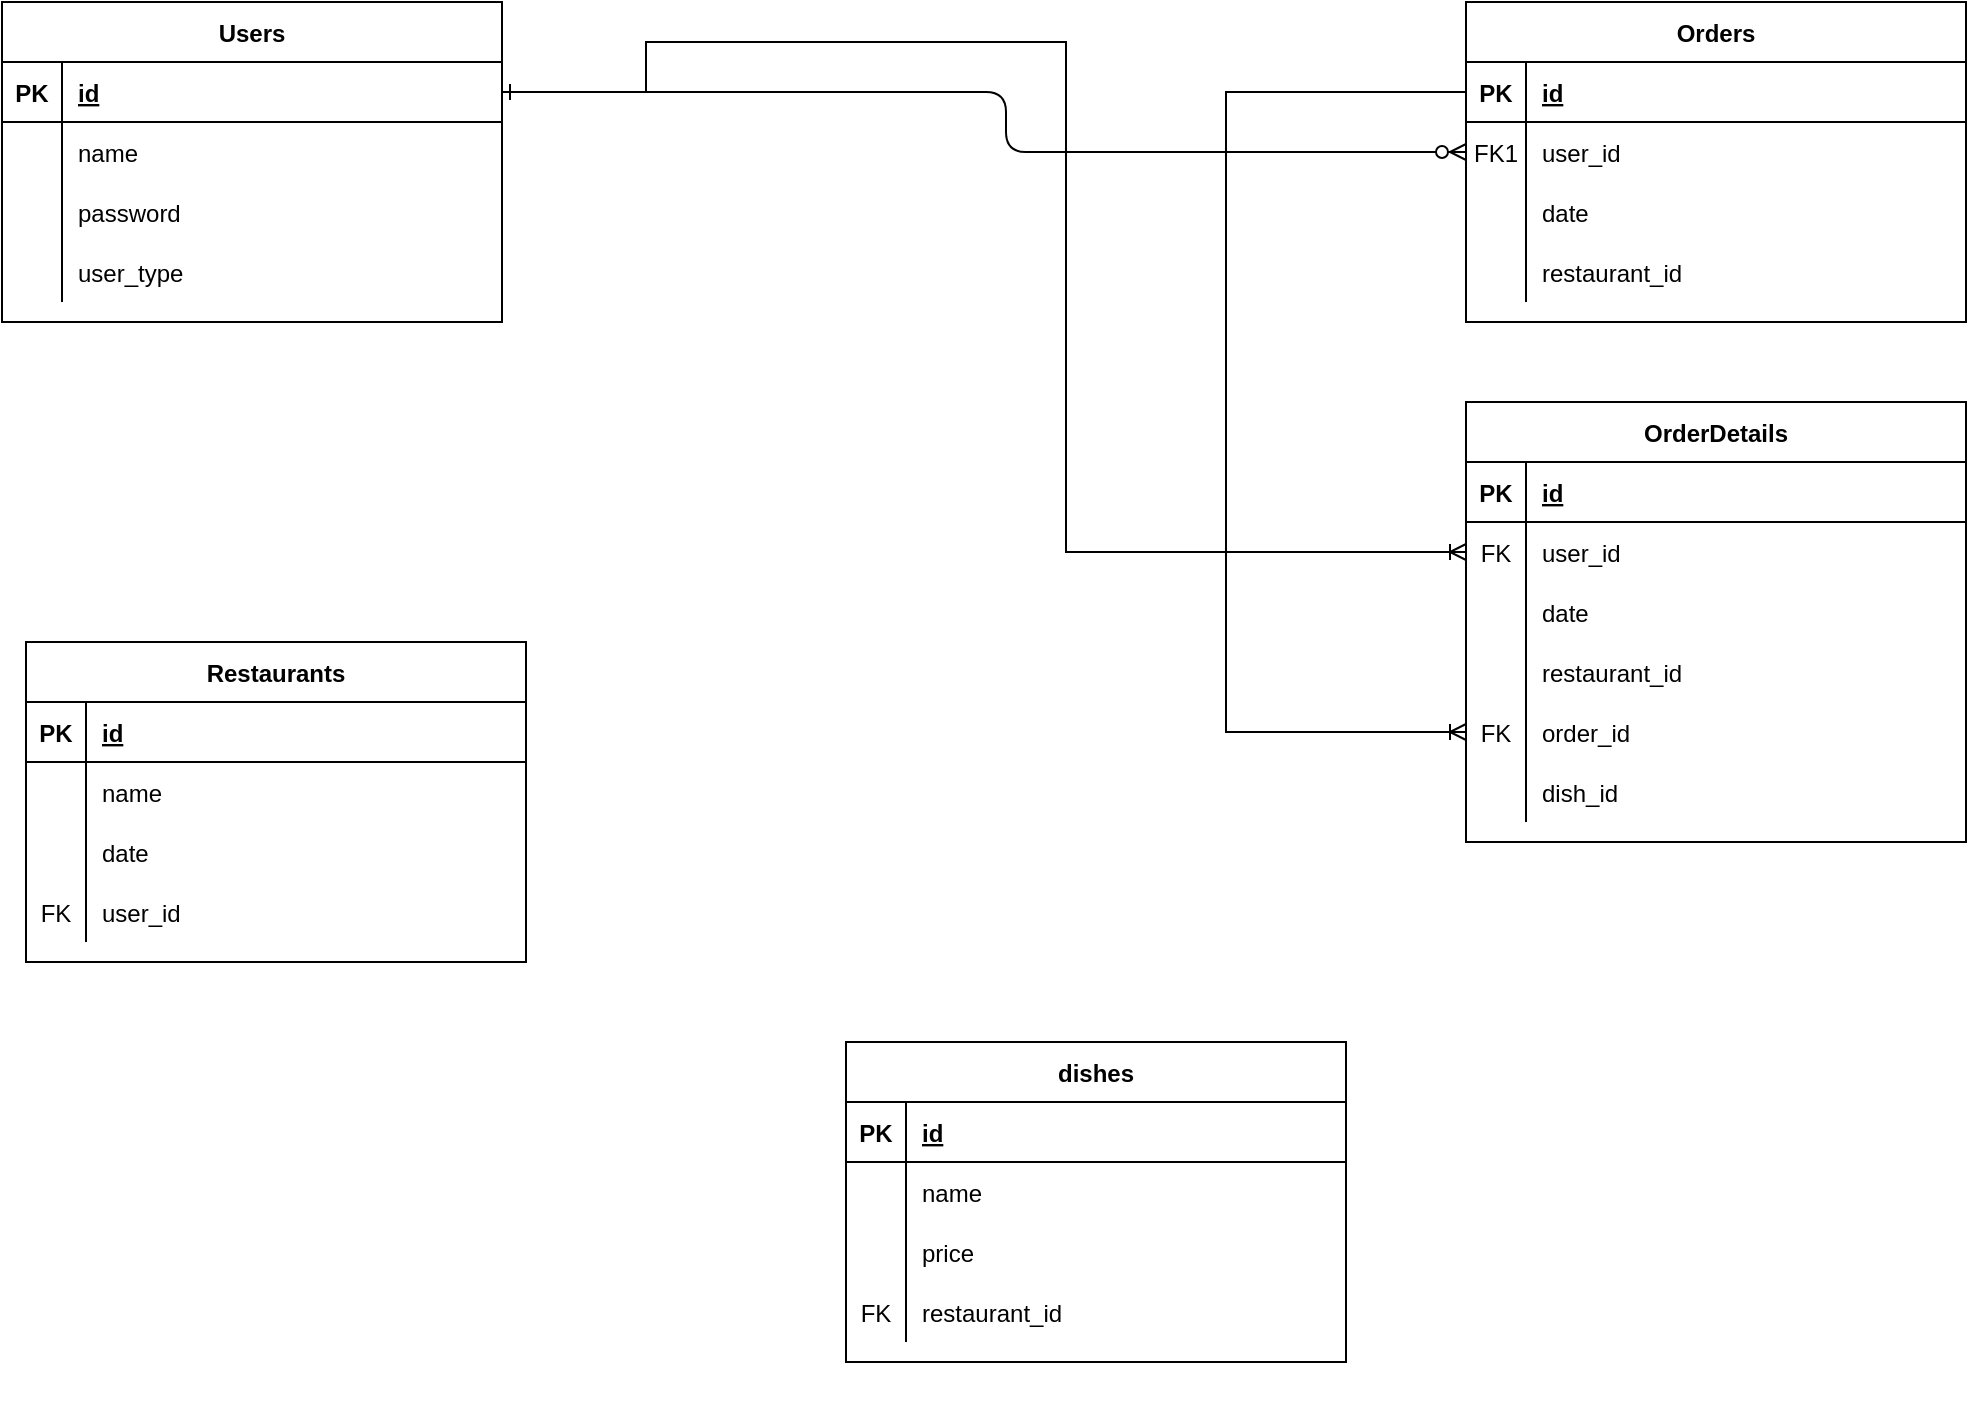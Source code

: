 <mxfile version="16.5.1" type="device"><diagram id="R2lEEEUBdFMjLlhIrx00" name="Page-1"><mxGraphModel dx="1597" dy="998" grid="1" gridSize="10" guides="1" tooltips="1" connect="1" arrows="1" fold="1" page="1" pageScale="1" pageWidth="850" pageHeight="1100" math="0" shadow="0" extFonts="Permanent Marker^https://fonts.googleapis.com/css?family=Permanent+Marker"><root><mxCell id="0"/><mxCell id="1" parent="0"/><mxCell id="C-vyLk0tnHw3VtMMgP7b-1" value="" style="edgeStyle=orthogonalEdgeStyle;endArrow=ERzeroToMany;startArrow=ERone;endFill=1;startFill=0;" parent="1" source="C-vyLk0tnHw3VtMMgP7b-24" target="C-vyLk0tnHw3VtMMgP7b-6" edge="1"><mxGeometry width="100" height="100" relative="1" as="geometry"><mxPoint x="340" y="720" as="sourcePoint"/><mxPoint x="440" y="620" as="targetPoint"/><Array as="points"><mxPoint x="530" y="125"/><mxPoint x="530" y="155"/></Array></mxGeometry></mxCell><mxCell id="C-vyLk0tnHw3VtMMgP7b-2" value="Orders" style="shape=table;startSize=30;container=1;collapsible=1;childLayout=tableLayout;fixedRows=1;rowLines=0;fontStyle=1;align=center;resizeLast=1;" parent="1" vertex="1"><mxGeometry x="760" y="80" width="250" height="160" as="geometry"/></mxCell><mxCell id="C-vyLk0tnHw3VtMMgP7b-3" value="" style="shape=partialRectangle;collapsible=0;dropTarget=0;pointerEvents=0;fillColor=none;points=[[0,0.5],[1,0.5]];portConstraint=eastwest;top=0;left=0;right=0;bottom=1;" parent="C-vyLk0tnHw3VtMMgP7b-2" vertex="1"><mxGeometry y="30" width="250" height="30" as="geometry"/></mxCell><mxCell id="C-vyLk0tnHw3VtMMgP7b-4" value="PK" style="shape=partialRectangle;overflow=hidden;connectable=0;fillColor=none;top=0;left=0;bottom=0;right=0;fontStyle=1;" parent="C-vyLk0tnHw3VtMMgP7b-3" vertex="1"><mxGeometry width="30" height="30" as="geometry"><mxRectangle width="30" height="30" as="alternateBounds"/></mxGeometry></mxCell><mxCell id="C-vyLk0tnHw3VtMMgP7b-5" value="id" style="shape=partialRectangle;overflow=hidden;connectable=0;fillColor=none;top=0;left=0;bottom=0;right=0;align=left;spacingLeft=6;fontStyle=5;" parent="C-vyLk0tnHw3VtMMgP7b-3" vertex="1"><mxGeometry x="30" width="220" height="30" as="geometry"><mxRectangle width="220" height="30" as="alternateBounds"/></mxGeometry></mxCell><mxCell id="C-vyLk0tnHw3VtMMgP7b-6" value="" style="shape=partialRectangle;collapsible=0;dropTarget=0;pointerEvents=0;fillColor=none;points=[[0,0.5],[1,0.5]];portConstraint=eastwest;top=0;left=0;right=0;bottom=0;" parent="C-vyLk0tnHw3VtMMgP7b-2" vertex="1"><mxGeometry y="60" width="250" height="30" as="geometry"/></mxCell><mxCell id="C-vyLk0tnHw3VtMMgP7b-7" value="FK1" style="shape=partialRectangle;overflow=hidden;connectable=0;fillColor=none;top=0;left=0;bottom=0;right=0;" parent="C-vyLk0tnHw3VtMMgP7b-6" vertex="1"><mxGeometry width="30" height="30" as="geometry"><mxRectangle width="30" height="30" as="alternateBounds"/></mxGeometry></mxCell><mxCell id="C-vyLk0tnHw3VtMMgP7b-8" value="user_id" style="shape=partialRectangle;overflow=hidden;connectable=0;fillColor=none;top=0;left=0;bottom=0;right=0;align=left;spacingLeft=6;" parent="C-vyLk0tnHw3VtMMgP7b-6" vertex="1"><mxGeometry x="30" width="220" height="30" as="geometry"><mxRectangle width="220" height="30" as="alternateBounds"/></mxGeometry></mxCell><mxCell id="C-vyLk0tnHw3VtMMgP7b-9" value="" style="shape=partialRectangle;collapsible=0;dropTarget=0;pointerEvents=0;fillColor=none;points=[[0,0.5],[1,0.5]];portConstraint=eastwest;top=0;left=0;right=0;bottom=0;" parent="C-vyLk0tnHw3VtMMgP7b-2" vertex="1"><mxGeometry y="90" width="250" height="30" as="geometry"/></mxCell><mxCell id="C-vyLk0tnHw3VtMMgP7b-10" value="" style="shape=partialRectangle;overflow=hidden;connectable=0;fillColor=none;top=0;left=0;bottom=0;right=0;" parent="C-vyLk0tnHw3VtMMgP7b-9" vertex="1"><mxGeometry width="30" height="30" as="geometry"><mxRectangle width="30" height="30" as="alternateBounds"/></mxGeometry></mxCell><mxCell id="C-vyLk0tnHw3VtMMgP7b-11" value="date" style="shape=partialRectangle;overflow=hidden;connectable=0;fillColor=none;top=0;left=0;bottom=0;right=0;align=left;spacingLeft=6;" parent="C-vyLk0tnHw3VtMMgP7b-9" vertex="1"><mxGeometry x="30" width="220" height="30" as="geometry"><mxRectangle width="220" height="30" as="alternateBounds"/></mxGeometry></mxCell><mxCell id="T4ccZzXxz6RJnpcTJFB6-7" style="shape=partialRectangle;collapsible=0;dropTarget=0;pointerEvents=0;fillColor=none;points=[[0,0.5],[1,0.5]];portConstraint=eastwest;top=0;left=0;right=0;bottom=0;" parent="C-vyLk0tnHw3VtMMgP7b-2" vertex="1"><mxGeometry y="120" width="250" height="30" as="geometry"/></mxCell><mxCell id="T4ccZzXxz6RJnpcTJFB6-8" style="shape=partialRectangle;overflow=hidden;connectable=0;fillColor=none;top=0;left=0;bottom=0;right=0;" parent="T4ccZzXxz6RJnpcTJFB6-7" vertex="1"><mxGeometry width="30" height="30" as="geometry"><mxRectangle width="30" height="30" as="alternateBounds"/></mxGeometry></mxCell><mxCell id="T4ccZzXxz6RJnpcTJFB6-9" value="restaurant_id" style="shape=partialRectangle;overflow=hidden;connectable=0;fillColor=none;top=0;left=0;bottom=0;right=0;align=left;spacingLeft=6;" parent="T4ccZzXxz6RJnpcTJFB6-7" vertex="1"><mxGeometry x="30" width="220" height="30" as="geometry"><mxRectangle width="220" height="30" as="alternateBounds"/></mxGeometry></mxCell><mxCell id="C-vyLk0tnHw3VtMMgP7b-23" value="Users" style="shape=table;startSize=30;container=1;collapsible=1;childLayout=tableLayout;fixedRows=1;rowLines=0;fontStyle=1;align=center;resizeLast=1;" parent="1" vertex="1"><mxGeometry x="28" y="80" width="250" height="160" as="geometry"/></mxCell><mxCell id="C-vyLk0tnHw3VtMMgP7b-24" value="" style="shape=partialRectangle;collapsible=0;dropTarget=0;pointerEvents=0;fillColor=none;points=[[0,0.5],[1,0.5]];portConstraint=eastwest;top=0;left=0;right=0;bottom=1;" parent="C-vyLk0tnHw3VtMMgP7b-23" vertex="1"><mxGeometry y="30" width="250" height="30" as="geometry"/></mxCell><mxCell id="C-vyLk0tnHw3VtMMgP7b-25" value="PK" style="shape=partialRectangle;overflow=hidden;connectable=0;fillColor=none;top=0;left=0;bottom=0;right=0;fontStyle=1;" parent="C-vyLk0tnHw3VtMMgP7b-24" vertex="1"><mxGeometry width="30" height="30" as="geometry"><mxRectangle width="30" height="30" as="alternateBounds"/></mxGeometry></mxCell><mxCell id="C-vyLk0tnHw3VtMMgP7b-26" value="id" style="shape=partialRectangle;overflow=hidden;connectable=0;fillColor=none;top=0;left=0;bottom=0;right=0;align=left;spacingLeft=6;fontStyle=5;" parent="C-vyLk0tnHw3VtMMgP7b-24" vertex="1"><mxGeometry x="30" width="220" height="30" as="geometry"><mxRectangle width="220" height="30" as="alternateBounds"/></mxGeometry></mxCell><mxCell id="C-vyLk0tnHw3VtMMgP7b-27" value="" style="shape=partialRectangle;collapsible=0;dropTarget=0;pointerEvents=0;fillColor=none;points=[[0,0.5],[1,0.5]];portConstraint=eastwest;top=0;left=0;right=0;bottom=0;" parent="C-vyLk0tnHw3VtMMgP7b-23" vertex="1"><mxGeometry y="60" width="250" height="30" as="geometry"/></mxCell><mxCell id="C-vyLk0tnHw3VtMMgP7b-28" value="" style="shape=partialRectangle;overflow=hidden;connectable=0;fillColor=none;top=0;left=0;bottom=0;right=0;" parent="C-vyLk0tnHw3VtMMgP7b-27" vertex="1"><mxGeometry width="30" height="30" as="geometry"><mxRectangle width="30" height="30" as="alternateBounds"/></mxGeometry></mxCell><mxCell id="C-vyLk0tnHw3VtMMgP7b-29" value="name" style="shape=partialRectangle;overflow=hidden;connectable=0;fillColor=none;top=0;left=0;bottom=0;right=0;align=left;spacingLeft=6;" parent="C-vyLk0tnHw3VtMMgP7b-27" vertex="1"><mxGeometry x="30" width="220" height="30" as="geometry"><mxRectangle width="220" height="30" as="alternateBounds"/></mxGeometry></mxCell><mxCell id="T4ccZzXxz6RJnpcTJFB6-4" style="shape=partialRectangle;collapsible=0;dropTarget=0;pointerEvents=0;fillColor=none;points=[[0,0.5],[1,0.5]];portConstraint=eastwest;top=0;left=0;right=0;bottom=0;" parent="C-vyLk0tnHw3VtMMgP7b-23" vertex="1"><mxGeometry y="90" width="250" height="30" as="geometry"/></mxCell><mxCell id="T4ccZzXxz6RJnpcTJFB6-5" style="shape=partialRectangle;overflow=hidden;connectable=0;fillColor=none;top=0;left=0;bottom=0;right=0;" parent="T4ccZzXxz6RJnpcTJFB6-4" vertex="1"><mxGeometry width="30" height="30" as="geometry"><mxRectangle width="30" height="30" as="alternateBounds"/></mxGeometry></mxCell><mxCell id="T4ccZzXxz6RJnpcTJFB6-6" value="password" style="shape=partialRectangle;overflow=hidden;connectable=0;fillColor=none;top=0;left=0;bottom=0;right=0;align=left;spacingLeft=6;" parent="T4ccZzXxz6RJnpcTJFB6-4" vertex="1"><mxGeometry x="30" width="220" height="30" as="geometry"><mxRectangle width="220" height="30" as="alternateBounds"/></mxGeometry></mxCell><mxCell id="T4ccZzXxz6RJnpcTJFB6-1" style="shape=partialRectangle;collapsible=0;dropTarget=0;pointerEvents=0;fillColor=none;points=[[0,0.5],[1,0.5]];portConstraint=eastwest;top=0;left=0;right=0;bottom=0;" parent="C-vyLk0tnHw3VtMMgP7b-23" vertex="1"><mxGeometry y="120" width="250" height="30" as="geometry"/></mxCell><mxCell id="T4ccZzXxz6RJnpcTJFB6-2" style="shape=partialRectangle;overflow=hidden;connectable=0;fillColor=none;top=0;left=0;bottom=0;right=0;" parent="T4ccZzXxz6RJnpcTJFB6-1" vertex="1"><mxGeometry width="30" height="30" as="geometry"><mxRectangle width="30" height="30" as="alternateBounds"/></mxGeometry></mxCell><mxCell id="T4ccZzXxz6RJnpcTJFB6-3" value="user_type" style="shape=partialRectangle;overflow=hidden;connectable=0;fillColor=none;top=0;left=0;bottom=0;right=0;align=left;spacingLeft=6;" parent="T4ccZzXxz6RJnpcTJFB6-1" vertex="1"><mxGeometry x="30" width="220" height="30" as="geometry"><mxRectangle width="220" height="30" as="alternateBounds"/></mxGeometry></mxCell><mxCell id="T4ccZzXxz6RJnpcTJFB6-10" value="OrderDetails" style="shape=table;startSize=30;container=1;collapsible=1;childLayout=tableLayout;fixedRows=1;rowLines=0;fontStyle=1;align=center;resizeLast=1;" parent="1" vertex="1"><mxGeometry x="760" y="280" width="250" height="220" as="geometry"/></mxCell><mxCell id="T4ccZzXxz6RJnpcTJFB6-11" value="" style="shape=partialRectangle;collapsible=0;dropTarget=0;pointerEvents=0;fillColor=none;points=[[0,0.5],[1,0.5]];portConstraint=eastwest;top=0;left=0;right=0;bottom=1;" parent="T4ccZzXxz6RJnpcTJFB6-10" vertex="1"><mxGeometry y="30" width="250" height="30" as="geometry"/></mxCell><mxCell id="T4ccZzXxz6RJnpcTJFB6-12" value="PK" style="shape=partialRectangle;overflow=hidden;connectable=0;fillColor=none;top=0;left=0;bottom=0;right=0;fontStyle=1;" parent="T4ccZzXxz6RJnpcTJFB6-11" vertex="1"><mxGeometry width="30" height="30" as="geometry"><mxRectangle width="30" height="30" as="alternateBounds"/></mxGeometry></mxCell><mxCell id="T4ccZzXxz6RJnpcTJFB6-13" value="id" style="shape=partialRectangle;overflow=hidden;connectable=0;fillColor=none;top=0;left=0;bottom=0;right=0;align=left;spacingLeft=6;fontStyle=5;" parent="T4ccZzXxz6RJnpcTJFB6-11" vertex="1"><mxGeometry x="30" width="220" height="30" as="geometry"><mxRectangle width="220" height="30" as="alternateBounds"/></mxGeometry></mxCell><mxCell id="T4ccZzXxz6RJnpcTJFB6-14" value="" style="shape=partialRectangle;collapsible=0;dropTarget=0;pointerEvents=0;fillColor=none;points=[[0,0.5],[1,0.5]];portConstraint=eastwest;top=0;left=0;right=0;bottom=0;" parent="T4ccZzXxz6RJnpcTJFB6-10" vertex="1"><mxGeometry y="60" width="250" height="30" as="geometry"/></mxCell><mxCell id="T4ccZzXxz6RJnpcTJFB6-15" value="FK" style="shape=partialRectangle;overflow=hidden;connectable=0;fillColor=none;top=0;left=0;bottom=0;right=0;" parent="T4ccZzXxz6RJnpcTJFB6-14" vertex="1"><mxGeometry width="30" height="30" as="geometry"><mxRectangle width="30" height="30" as="alternateBounds"/></mxGeometry></mxCell><mxCell id="T4ccZzXxz6RJnpcTJFB6-16" value="user_id" style="shape=partialRectangle;overflow=hidden;connectable=0;fillColor=none;top=0;left=0;bottom=0;right=0;align=left;spacingLeft=6;" parent="T4ccZzXxz6RJnpcTJFB6-14" vertex="1"><mxGeometry x="30" width="220" height="30" as="geometry"><mxRectangle width="220" height="30" as="alternateBounds"/></mxGeometry></mxCell><mxCell id="T4ccZzXxz6RJnpcTJFB6-17" value="" style="shape=partialRectangle;collapsible=0;dropTarget=0;pointerEvents=0;fillColor=none;points=[[0,0.5],[1,0.5]];portConstraint=eastwest;top=0;left=0;right=0;bottom=0;" parent="T4ccZzXxz6RJnpcTJFB6-10" vertex="1"><mxGeometry y="90" width="250" height="30" as="geometry"/></mxCell><mxCell id="T4ccZzXxz6RJnpcTJFB6-18" value="" style="shape=partialRectangle;overflow=hidden;connectable=0;fillColor=none;top=0;left=0;bottom=0;right=0;" parent="T4ccZzXxz6RJnpcTJFB6-17" vertex="1"><mxGeometry width="30" height="30" as="geometry"><mxRectangle width="30" height="30" as="alternateBounds"/></mxGeometry></mxCell><mxCell id="T4ccZzXxz6RJnpcTJFB6-19" value="date" style="shape=partialRectangle;overflow=hidden;connectable=0;fillColor=none;top=0;left=0;bottom=0;right=0;align=left;spacingLeft=6;" parent="T4ccZzXxz6RJnpcTJFB6-17" vertex="1"><mxGeometry x="30" width="220" height="30" as="geometry"><mxRectangle width="220" height="30" as="alternateBounds"/></mxGeometry></mxCell><mxCell id="T4ccZzXxz6RJnpcTJFB6-20" style="shape=partialRectangle;collapsible=0;dropTarget=0;pointerEvents=0;fillColor=none;points=[[0,0.5],[1,0.5]];portConstraint=eastwest;top=0;left=0;right=0;bottom=0;" parent="T4ccZzXxz6RJnpcTJFB6-10" vertex="1"><mxGeometry y="120" width="250" height="30" as="geometry"/></mxCell><mxCell id="T4ccZzXxz6RJnpcTJFB6-21" style="shape=partialRectangle;overflow=hidden;connectable=0;fillColor=none;top=0;left=0;bottom=0;right=0;" parent="T4ccZzXxz6RJnpcTJFB6-20" vertex="1"><mxGeometry width="30" height="30" as="geometry"><mxRectangle width="30" height="30" as="alternateBounds"/></mxGeometry></mxCell><mxCell id="T4ccZzXxz6RJnpcTJFB6-22" value="restaurant_id" style="shape=partialRectangle;overflow=hidden;connectable=0;fillColor=none;top=0;left=0;bottom=0;right=0;align=left;spacingLeft=6;" parent="T4ccZzXxz6RJnpcTJFB6-20" vertex="1"><mxGeometry x="30" width="220" height="30" as="geometry"><mxRectangle width="220" height="30" as="alternateBounds"/></mxGeometry></mxCell><mxCell id="W2kC7vNsT0ttdqcd8RFk-1" style="shape=partialRectangle;collapsible=0;dropTarget=0;pointerEvents=0;fillColor=none;points=[[0,0.5],[1,0.5]];portConstraint=eastwest;top=0;left=0;right=0;bottom=0;" vertex="1" parent="T4ccZzXxz6RJnpcTJFB6-10"><mxGeometry y="150" width="250" height="30" as="geometry"/></mxCell><mxCell id="W2kC7vNsT0ttdqcd8RFk-2" value="FK" style="shape=partialRectangle;overflow=hidden;connectable=0;fillColor=none;top=0;left=0;bottom=0;right=0;" vertex="1" parent="W2kC7vNsT0ttdqcd8RFk-1"><mxGeometry width="30" height="30" as="geometry"><mxRectangle width="30" height="30" as="alternateBounds"/></mxGeometry></mxCell><mxCell id="W2kC7vNsT0ttdqcd8RFk-3" value="order_id" style="shape=partialRectangle;overflow=hidden;connectable=0;fillColor=none;top=0;left=0;bottom=0;right=0;align=left;spacingLeft=6;" vertex="1" parent="W2kC7vNsT0ttdqcd8RFk-1"><mxGeometry x="30" width="220" height="30" as="geometry"><mxRectangle width="220" height="30" as="alternateBounds"/></mxGeometry></mxCell><mxCell id="W2kC7vNsT0ttdqcd8RFk-11" style="shape=partialRectangle;collapsible=0;dropTarget=0;pointerEvents=0;fillColor=none;points=[[0,0.5],[1,0.5]];portConstraint=eastwest;top=0;left=0;right=0;bottom=0;" vertex="1" parent="T4ccZzXxz6RJnpcTJFB6-10"><mxGeometry y="180" width="250" height="30" as="geometry"/></mxCell><mxCell id="W2kC7vNsT0ttdqcd8RFk-12" style="shape=partialRectangle;overflow=hidden;connectable=0;fillColor=none;top=0;left=0;bottom=0;right=0;" vertex="1" parent="W2kC7vNsT0ttdqcd8RFk-11"><mxGeometry width="30" height="30" as="geometry"><mxRectangle width="30" height="30" as="alternateBounds"/></mxGeometry></mxCell><mxCell id="W2kC7vNsT0ttdqcd8RFk-13" value="dish_id" style="shape=partialRectangle;overflow=hidden;connectable=0;fillColor=none;top=0;left=0;bottom=0;right=0;align=left;spacingLeft=6;" vertex="1" parent="W2kC7vNsT0ttdqcd8RFk-11"><mxGeometry x="30" width="220" height="30" as="geometry"><mxRectangle width="220" height="30" as="alternateBounds"/></mxGeometry></mxCell><mxCell id="T4ccZzXxz6RJnpcTJFB6-23" value="Restaurants" style="shape=table;startSize=30;container=1;collapsible=1;childLayout=tableLayout;fixedRows=1;rowLines=0;fontStyle=1;align=center;resizeLast=1;" parent="1" vertex="1"><mxGeometry x="40" y="400" width="250" height="160" as="geometry"/></mxCell><mxCell id="T4ccZzXxz6RJnpcTJFB6-24" value="" style="shape=partialRectangle;collapsible=0;dropTarget=0;pointerEvents=0;fillColor=none;points=[[0,0.5],[1,0.5]];portConstraint=eastwest;top=0;left=0;right=0;bottom=1;" parent="T4ccZzXxz6RJnpcTJFB6-23" vertex="1"><mxGeometry y="30" width="250" height="30" as="geometry"/></mxCell><mxCell id="T4ccZzXxz6RJnpcTJFB6-25" value="PK" style="shape=partialRectangle;overflow=hidden;connectable=0;fillColor=none;top=0;left=0;bottom=0;right=0;fontStyle=1;" parent="T4ccZzXxz6RJnpcTJFB6-24" vertex="1"><mxGeometry width="30" height="30" as="geometry"><mxRectangle width="30" height="30" as="alternateBounds"/></mxGeometry></mxCell><mxCell id="T4ccZzXxz6RJnpcTJFB6-26" value="id" style="shape=partialRectangle;overflow=hidden;connectable=0;fillColor=none;top=0;left=0;bottom=0;right=0;align=left;spacingLeft=6;fontStyle=5;" parent="T4ccZzXxz6RJnpcTJFB6-24" vertex="1"><mxGeometry x="30" width="220" height="30" as="geometry"><mxRectangle width="220" height="30" as="alternateBounds"/></mxGeometry></mxCell><mxCell id="T4ccZzXxz6RJnpcTJFB6-27" value="" style="shape=partialRectangle;collapsible=0;dropTarget=0;pointerEvents=0;fillColor=none;points=[[0,0.5],[1,0.5]];portConstraint=eastwest;top=0;left=0;right=0;bottom=0;" parent="T4ccZzXxz6RJnpcTJFB6-23" vertex="1"><mxGeometry y="60" width="250" height="30" as="geometry"/></mxCell><mxCell id="T4ccZzXxz6RJnpcTJFB6-28" value="" style="shape=partialRectangle;overflow=hidden;connectable=0;fillColor=none;top=0;left=0;bottom=0;right=0;" parent="T4ccZzXxz6RJnpcTJFB6-27" vertex="1"><mxGeometry width="30" height="30" as="geometry"><mxRectangle width="30" height="30" as="alternateBounds"/></mxGeometry></mxCell><mxCell id="T4ccZzXxz6RJnpcTJFB6-29" value="name" style="shape=partialRectangle;overflow=hidden;connectable=0;fillColor=none;top=0;left=0;bottom=0;right=0;align=left;spacingLeft=6;" parent="T4ccZzXxz6RJnpcTJFB6-27" vertex="1"><mxGeometry x="30" width="220" height="30" as="geometry"><mxRectangle width="220" height="30" as="alternateBounds"/></mxGeometry></mxCell><mxCell id="T4ccZzXxz6RJnpcTJFB6-30" value="" style="shape=partialRectangle;collapsible=0;dropTarget=0;pointerEvents=0;fillColor=none;points=[[0,0.5],[1,0.5]];portConstraint=eastwest;top=0;left=0;right=0;bottom=0;" parent="T4ccZzXxz6RJnpcTJFB6-23" vertex="1"><mxGeometry y="90" width="250" height="30" as="geometry"/></mxCell><mxCell id="T4ccZzXxz6RJnpcTJFB6-31" value="" style="shape=partialRectangle;overflow=hidden;connectable=0;fillColor=none;top=0;left=0;bottom=0;right=0;" parent="T4ccZzXxz6RJnpcTJFB6-30" vertex="1"><mxGeometry width="30" height="30" as="geometry"><mxRectangle width="30" height="30" as="alternateBounds"/></mxGeometry></mxCell><mxCell id="T4ccZzXxz6RJnpcTJFB6-32" value="date" style="shape=partialRectangle;overflow=hidden;connectable=0;fillColor=none;top=0;left=0;bottom=0;right=0;align=left;spacingLeft=6;" parent="T4ccZzXxz6RJnpcTJFB6-30" vertex="1"><mxGeometry x="30" width="220" height="30" as="geometry"><mxRectangle width="220" height="30" as="alternateBounds"/></mxGeometry></mxCell><mxCell id="T4ccZzXxz6RJnpcTJFB6-33" style="shape=partialRectangle;collapsible=0;dropTarget=0;pointerEvents=0;fillColor=none;points=[[0,0.5],[1,0.5]];portConstraint=eastwest;top=0;left=0;right=0;bottom=0;" parent="T4ccZzXxz6RJnpcTJFB6-23" vertex="1"><mxGeometry y="120" width="250" height="30" as="geometry"/></mxCell><mxCell id="T4ccZzXxz6RJnpcTJFB6-34" value="FK" style="shape=partialRectangle;overflow=hidden;connectable=0;fillColor=none;top=0;left=0;bottom=0;right=0;" parent="T4ccZzXxz6RJnpcTJFB6-33" vertex="1"><mxGeometry width="30" height="30" as="geometry"><mxRectangle width="30" height="30" as="alternateBounds"/></mxGeometry></mxCell><mxCell id="T4ccZzXxz6RJnpcTJFB6-35" value="user_id" style="shape=partialRectangle;overflow=hidden;connectable=0;fillColor=none;top=0;left=0;bottom=0;right=0;align=left;spacingLeft=6;" parent="T4ccZzXxz6RJnpcTJFB6-33" vertex="1"><mxGeometry x="30" width="220" height="30" as="geometry"><mxRectangle width="220" height="30" as="alternateBounds"/></mxGeometry></mxCell><mxCell id="T4ccZzXxz6RJnpcTJFB6-68" value="" style="group" parent="1" vertex="1" connectable="0"><mxGeometry x="450" y="600" width="250" height="190" as="geometry"/></mxCell><mxCell id="T4ccZzXxz6RJnpcTJFB6-36" value="dishes" style="shape=table;startSize=30;container=1;collapsible=1;childLayout=tableLayout;fixedRows=1;rowLines=0;fontStyle=1;align=center;resizeLast=1;" parent="T4ccZzXxz6RJnpcTJFB6-68" vertex="1"><mxGeometry width="250" height="160" as="geometry"/></mxCell><mxCell id="T4ccZzXxz6RJnpcTJFB6-37" value="" style="shape=partialRectangle;collapsible=0;dropTarget=0;pointerEvents=0;fillColor=none;points=[[0,0.5],[1,0.5]];portConstraint=eastwest;top=0;left=0;right=0;bottom=1;" parent="T4ccZzXxz6RJnpcTJFB6-36" vertex="1"><mxGeometry y="30" width="250" height="30" as="geometry"/></mxCell><mxCell id="T4ccZzXxz6RJnpcTJFB6-38" value="PK" style="shape=partialRectangle;overflow=hidden;connectable=0;fillColor=none;top=0;left=0;bottom=0;right=0;fontStyle=1;" parent="T4ccZzXxz6RJnpcTJFB6-37" vertex="1"><mxGeometry width="30" height="30" as="geometry"><mxRectangle width="30" height="30" as="alternateBounds"/></mxGeometry></mxCell><mxCell id="T4ccZzXxz6RJnpcTJFB6-39" value="id" style="shape=partialRectangle;overflow=hidden;connectable=0;fillColor=none;top=0;left=0;bottom=0;right=0;align=left;spacingLeft=6;fontStyle=5;" parent="T4ccZzXxz6RJnpcTJFB6-37" vertex="1"><mxGeometry x="30" width="220" height="30" as="geometry"><mxRectangle width="220" height="30" as="alternateBounds"/></mxGeometry></mxCell><mxCell id="T4ccZzXxz6RJnpcTJFB6-40" value="" style="shape=partialRectangle;collapsible=0;dropTarget=0;pointerEvents=0;fillColor=none;points=[[0,0.5],[1,0.5]];portConstraint=eastwest;top=0;left=0;right=0;bottom=0;" parent="T4ccZzXxz6RJnpcTJFB6-36" vertex="1"><mxGeometry y="60" width="250" height="30" as="geometry"/></mxCell><mxCell id="T4ccZzXxz6RJnpcTJFB6-41" value="" style="shape=partialRectangle;overflow=hidden;connectable=0;fillColor=none;top=0;left=0;bottom=0;right=0;" parent="T4ccZzXxz6RJnpcTJFB6-40" vertex="1"><mxGeometry width="30" height="30" as="geometry"><mxRectangle width="30" height="30" as="alternateBounds"/></mxGeometry></mxCell><mxCell id="T4ccZzXxz6RJnpcTJFB6-42" value="name" style="shape=partialRectangle;overflow=hidden;connectable=0;fillColor=none;top=0;left=0;bottom=0;right=0;align=left;spacingLeft=6;" parent="T4ccZzXxz6RJnpcTJFB6-40" vertex="1"><mxGeometry x="30" width="220" height="30" as="geometry"><mxRectangle width="220" height="30" as="alternateBounds"/></mxGeometry></mxCell><mxCell id="T4ccZzXxz6RJnpcTJFB6-43" value="" style="shape=partialRectangle;collapsible=0;dropTarget=0;pointerEvents=0;fillColor=none;points=[[0,0.5],[1,0.5]];portConstraint=eastwest;top=0;left=0;right=0;bottom=0;" parent="T4ccZzXxz6RJnpcTJFB6-36" vertex="1"><mxGeometry y="90" width="250" height="30" as="geometry"/></mxCell><mxCell id="T4ccZzXxz6RJnpcTJFB6-44" value="" style="shape=partialRectangle;overflow=hidden;connectable=0;fillColor=none;top=0;left=0;bottom=0;right=0;" parent="T4ccZzXxz6RJnpcTJFB6-43" vertex="1"><mxGeometry width="30" height="30" as="geometry"><mxRectangle width="30" height="30" as="alternateBounds"/></mxGeometry></mxCell><mxCell id="T4ccZzXxz6RJnpcTJFB6-45" value="price" style="shape=partialRectangle;overflow=hidden;connectable=0;fillColor=none;top=0;left=0;bottom=0;right=0;align=left;spacingLeft=6;" parent="T4ccZzXxz6RJnpcTJFB6-43" vertex="1"><mxGeometry x="30" width="220" height="30" as="geometry"><mxRectangle width="220" height="30" as="alternateBounds"/></mxGeometry></mxCell><mxCell id="T4ccZzXxz6RJnpcTJFB6-46" style="shape=partialRectangle;collapsible=0;dropTarget=0;pointerEvents=0;fillColor=none;points=[[0,0.5],[1,0.5]];portConstraint=eastwest;top=0;left=0;right=0;bottom=0;" parent="T4ccZzXxz6RJnpcTJFB6-36" vertex="1"><mxGeometry y="120" width="250" height="30" as="geometry"/></mxCell><mxCell id="T4ccZzXxz6RJnpcTJFB6-47" style="shape=partialRectangle;overflow=hidden;connectable=0;fillColor=none;top=0;left=0;bottom=0;right=0;" parent="T4ccZzXxz6RJnpcTJFB6-46" vertex="1"><mxGeometry width="30" height="30" as="geometry"><mxRectangle width="30" height="30" as="alternateBounds"/></mxGeometry></mxCell><mxCell id="T4ccZzXxz6RJnpcTJFB6-48" value="restaurant_id" style="shape=partialRectangle;overflow=hidden;connectable=0;fillColor=none;top=0;left=0;bottom=0;right=0;align=left;spacingLeft=6;" parent="T4ccZzXxz6RJnpcTJFB6-46" vertex="1"><mxGeometry x="30" width="220" height="30" as="geometry"><mxRectangle width="220" height="30" as="alternateBounds"/></mxGeometry></mxCell><mxCell id="T4ccZzXxz6RJnpcTJFB6-67" value="FK" style="shape=partialRectangle;overflow=hidden;connectable=0;fillColor=none;top=0;left=0;bottom=0;right=0;" parent="T4ccZzXxz6RJnpcTJFB6-68" vertex="1"><mxGeometry y="120" width="30" height="30" as="geometry"><mxRectangle width="30" height="30" as="alternateBounds"/></mxGeometry></mxCell><mxCell id="W2kC7vNsT0ttdqcd8RFk-5" value="" style="edgeStyle=orthogonalEdgeStyle;fontSize=12;html=1;endArrow=ERoneToMany;rounded=0;exitX=1;exitY=0.5;exitDx=0;exitDy=0;entryX=0;entryY=0.5;entryDx=0;entryDy=0;" edge="1" parent="1" source="C-vyLk0tnHw3VtMMgP7b-24" target="T4ccZzXxz6RJnpcTJFB6-14"><mxGeometry width="100" height="100" relative="1" as="geometry"><mxPoint x="540" y="410" as="sourcePoint"/><mxPoint x="640" y="310" as="targetPoint"/><Array as="points"><mxPoint x="350" y="125"/><mxPoint x="350" y="100"/><mxPoint x="560" y="100"/><mxPoint x="560" y="355"/></Array></mxGeometry></mxCell><mxCell id="W2kC7vNsT0ttdqcd8RFk-7" value="" style="fontSize=12;html=1;endArrow=ERoneToMany;rounded=0;edgeStyle=elbowEdgeStyle;entryX=0;entryY=0.5;entryDx=0;entryDy=0;exitX=0;exitY=0.5;exitDx=0;exitDy=0;" edge="1" parent="1" source="C-vyLk0tnHw3VtMMgP7b-3" target="W2kC7vNsT0ttdqcd8RFk-1"><mxGeometry width="100" height="100" relative="1" as="geometry"><mxPoint x="670" y="460" as="sourcePoint"/><mxPoint x="750" y="100" as="targetPoint"/><Array as="points"><mxPoint x="640" y="250"/><mxPoint x="730" y="290"/></Array></mxGeometry></mxCell></root></mxGraphModel></diagram></mxfile>